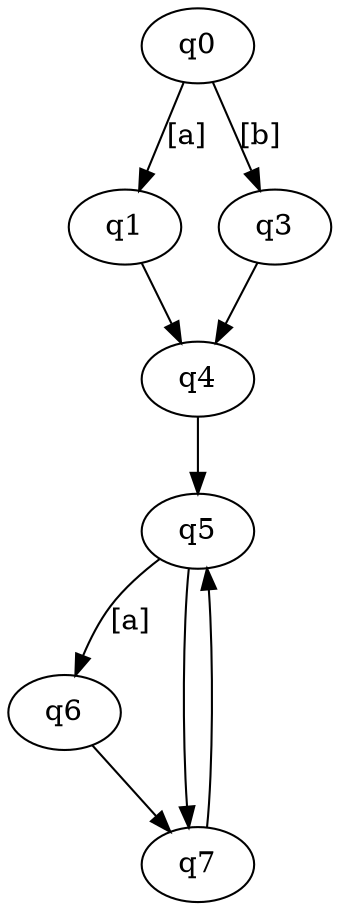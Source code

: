 digraph ndfa {
IDq0 [label="q0"];
IDq1 [label="q1"];
IDq3 [label="q3"];
IDq4 [label="q4"];
IDq5 [label="q5"];
IDq6 [label="q6"];
IDq7 [label="q7"];
IDq0 -> IDq1 [label="[a]"];
IDq0 -> IDq3 [label="[b]"];
IDq1 -> IDq4 [label=""];
IDq3 -> IDq4 [label=""];
IDq4 -> IDq5 [label=""];
IDq5 -> IDq6 [label="[a]"];
IDq5 -> IDq7 [label=""];
IDq6 -> IDq7 [label=""];
IDq7 -> IDq5 [label=""];
}
